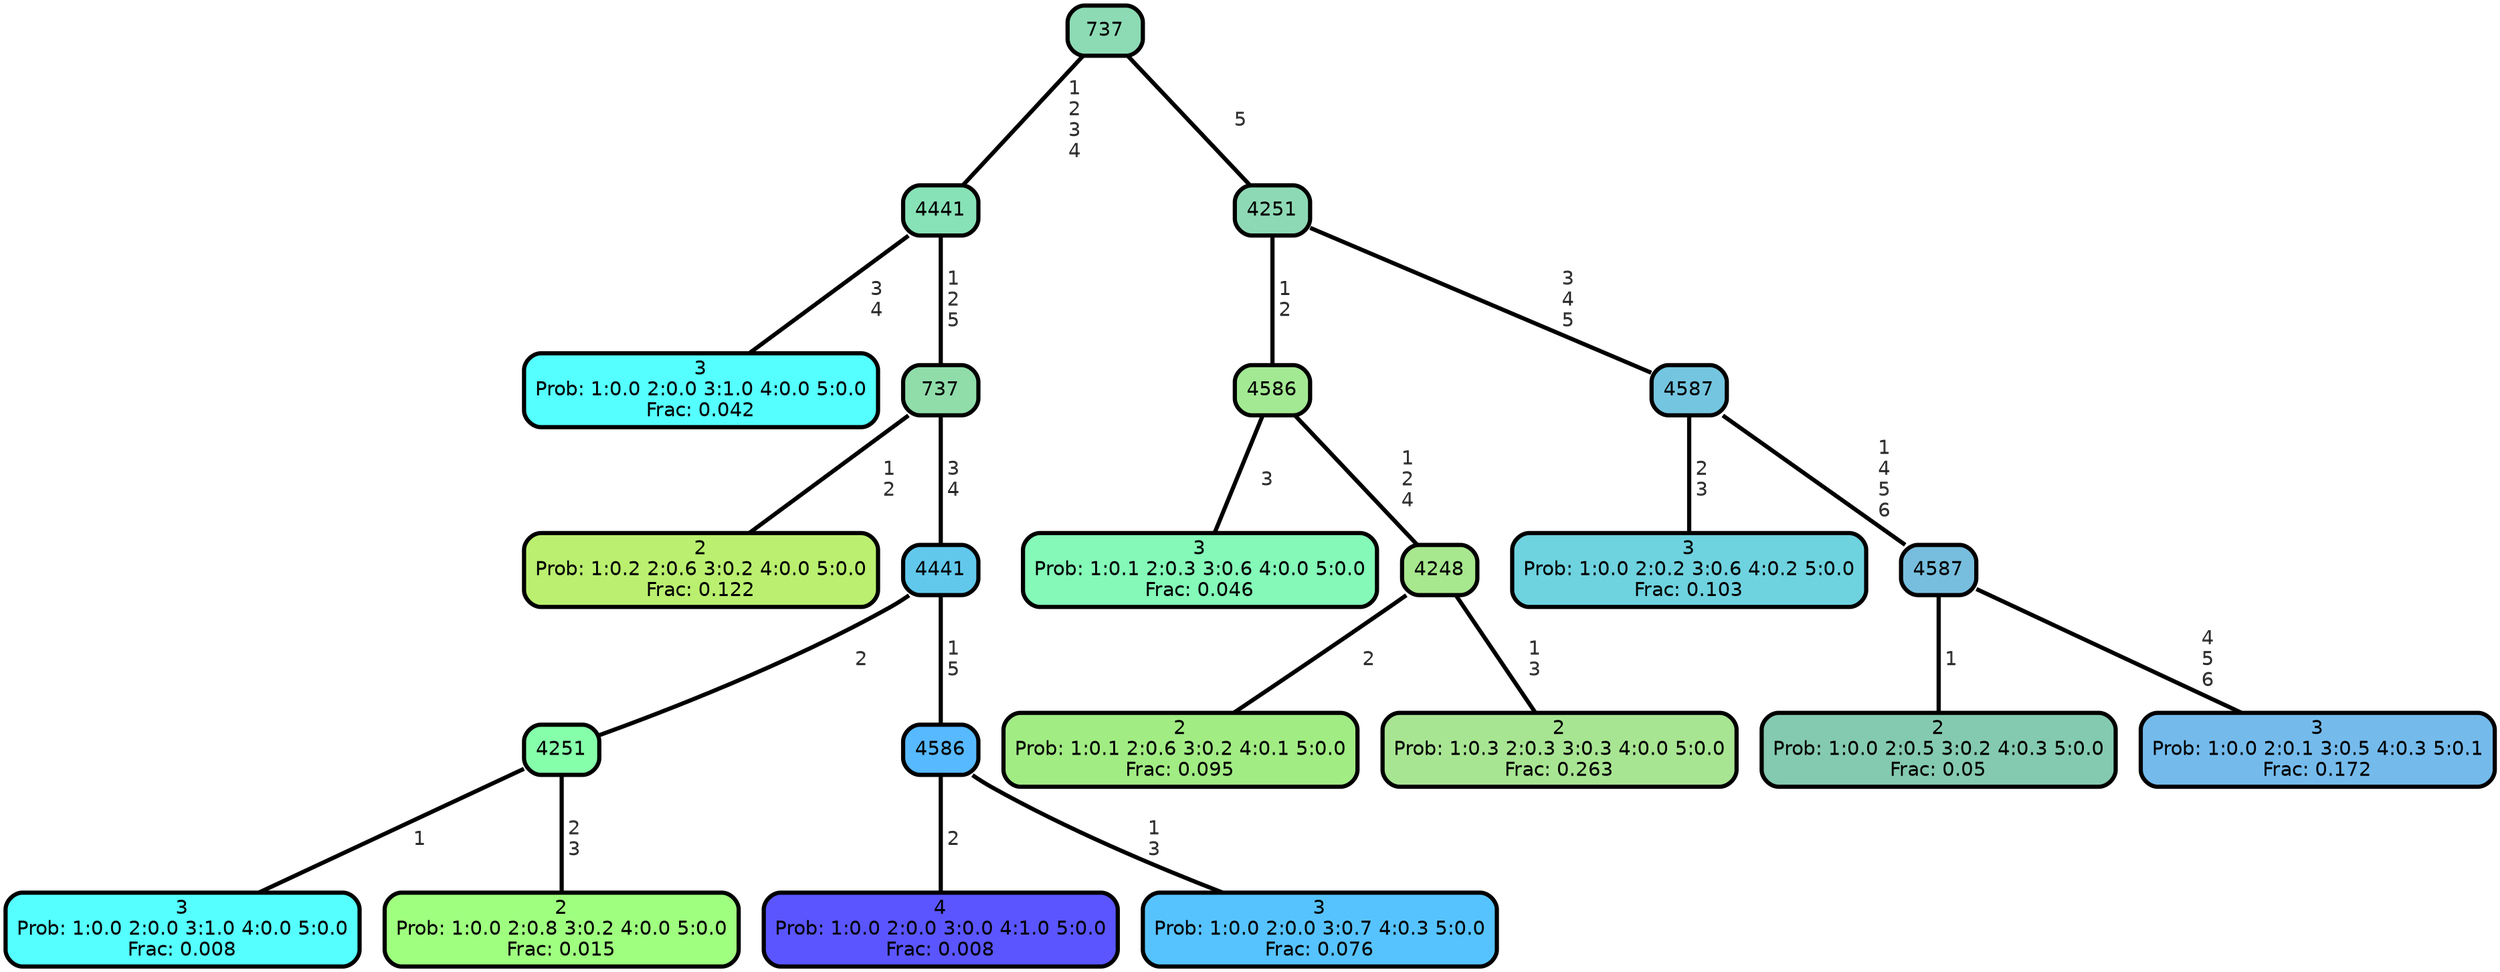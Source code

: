graph Tree {
node [shape=box, style="filled, rounded",color="black",penwidth="3",fontcolor="black",                 fontname=helvetica] ;
graph [ranksep="0 equally", splines=straight,                 bgcolor=transparent, dpi=200] ;
edge [fontname=helvetica, fontweight=bold,fontcolor=grey14,color=black] ;
0 [label="3
Prob: 1:0.0 2:0.0 3:1.0 4:0.0 5:0.0
Frac: 0.042", fillcolor="#55ffff"] ;
1 [label="4441", fillcolor="#87e2b7"] ;
2 [label="2
Prob: 1:0.2 2:0.6 3:0.2 4:0.0 5:0.0
Frac: 0.122", fillcolor="#baef6f"] ;
3 [label="737", fillcolor="#90ddaa"] ;
4 [label="3
Prob: 1:0.0 2:0.0 3:1.0 4:0.0 5:0.0
Frac: 0.008", fillcolor="#55ffff"] ;
5 [label="4251", fillcolor="#86ffaa"] ;
6 [label="2
Prob: 1:0.0 2:0.8 3:0.2 4:0.0 5:0.0
Frac: 0.015", fillcolor="#9fff7f"] ;
7 [label="4441", fillcolor="#61c8ec"] ;
8 [label="4
Prob: 1:0.0 2:0.0 3:0.0 4:1.0 5:0.0
Frac: 0.008", fillcolor="#5a55ff"] ;
9 [label="4586", fillcolor="#57b9ff"] ;
10 [label="3
Prob: 1:0.0 2:0.0 3:0.7 4:0.3 5:0.0
Frac: 0.076", fillcolor="#56c3ff"] ;
11 [label="737", fillcolor="#8cdbb5"] ;
12 [label="3
Prob: 1:0.1 2:0.3 3:0.6 4:0.0 5:0.0
Frac: 0.046", fillcolor="#84f9b8"] ;
13 [label="4586", fillcolor="#a3e993"] ;
14 [label="2
Prob: 1:0.1 2:0.6 3:0.2 4:0.1 5:0.0
Frac: 0.095", fillcolor="#a2ec84"] ;
15 [label="4248", fillcolor="#a7e78e"] ;
16 [label="2
Prob: 1:0.3 2:0.3 3:0.3 4:0.0 5:0.0
Frac: 0.263", fillcolor="#a8e592"] ;
17 [label="4251", fillcolor="#8ed9b5"] ;
18 [label="3
Prob: 1:0.0 2:0.2 3:0.6 4:0.2 5:0.0
Frac: 0.103", fillcolor="#6ed2df"] ;
19 [label="4587", fillcolor="#74c5df"] ;
20 [label="2
Prob: 1:0.0 2:0.5 3:0.2 4:0.3 5:0.0
Frac: 0.05", fillcolor="#84cab0"] ;
21 [label="4587", fillcolor="#77bede"] ;
22 [label="3
Prob: 1:0.0 2:0.1 3:0.5 4:0.3 5:0.1
Frac: 0.172", fillcolor="#74bbec"] ;
1 -- 0 [label=" 3\n 4",penwidth=3] ;
1 -- 3 [label=" 1\n 2\n 5",penwidth=3] ;
3 -- 2 [label=" 1\n 2",penwidth=3] ;
3 -- 7 [label=" 3\n 4",penwidth=3] ;
5 -- 4 [label=" 1",penwidth=3] ;
5 -- 6 [label=" 2\n 3",penwidth=3] ;
7 -- 5 [label=" 2",penwidth=3] ;
7 -- 9 [label=" 1\n 5",penwidth=3] ;
9 -- 8 [label=" 2",penwidth=3] ;
9 -- 10 [label=" 1\n 3",penwidth=3] ;
11 -- 1 [label=" 1\n 2\n 3\n 4",penwidth=3] ;
11 -- 17 [label=" 5",penwidth=3] ;
13 -- 12 [label=" 3",penwidth=3] ;
13 -- 15 [label=" 1\n 2\n 4",penwidth=3] ;
15 -- 14 [label=" 2",penwidth=3] ;
15 -- 16 [label=" 1\n 3",penwidth=3] ;
17 -- 13 [label=" 1\n 2",penwidth=3] ;
17 -- 19 [label=" 3\n 4\n 5",penwidth=3] ;
19 -- 18 [label=" 2\n 3",penwidth=3] ;
19 -- 21 [label=" 1\n 4\n 5\n 6",penwidth=3] ;
21 -- 20 [label=" 1",penwidth=3] ;
21 -- 22 [label=" 4\n 5\n 6",penwidth=3] ;
{rank = same;}}